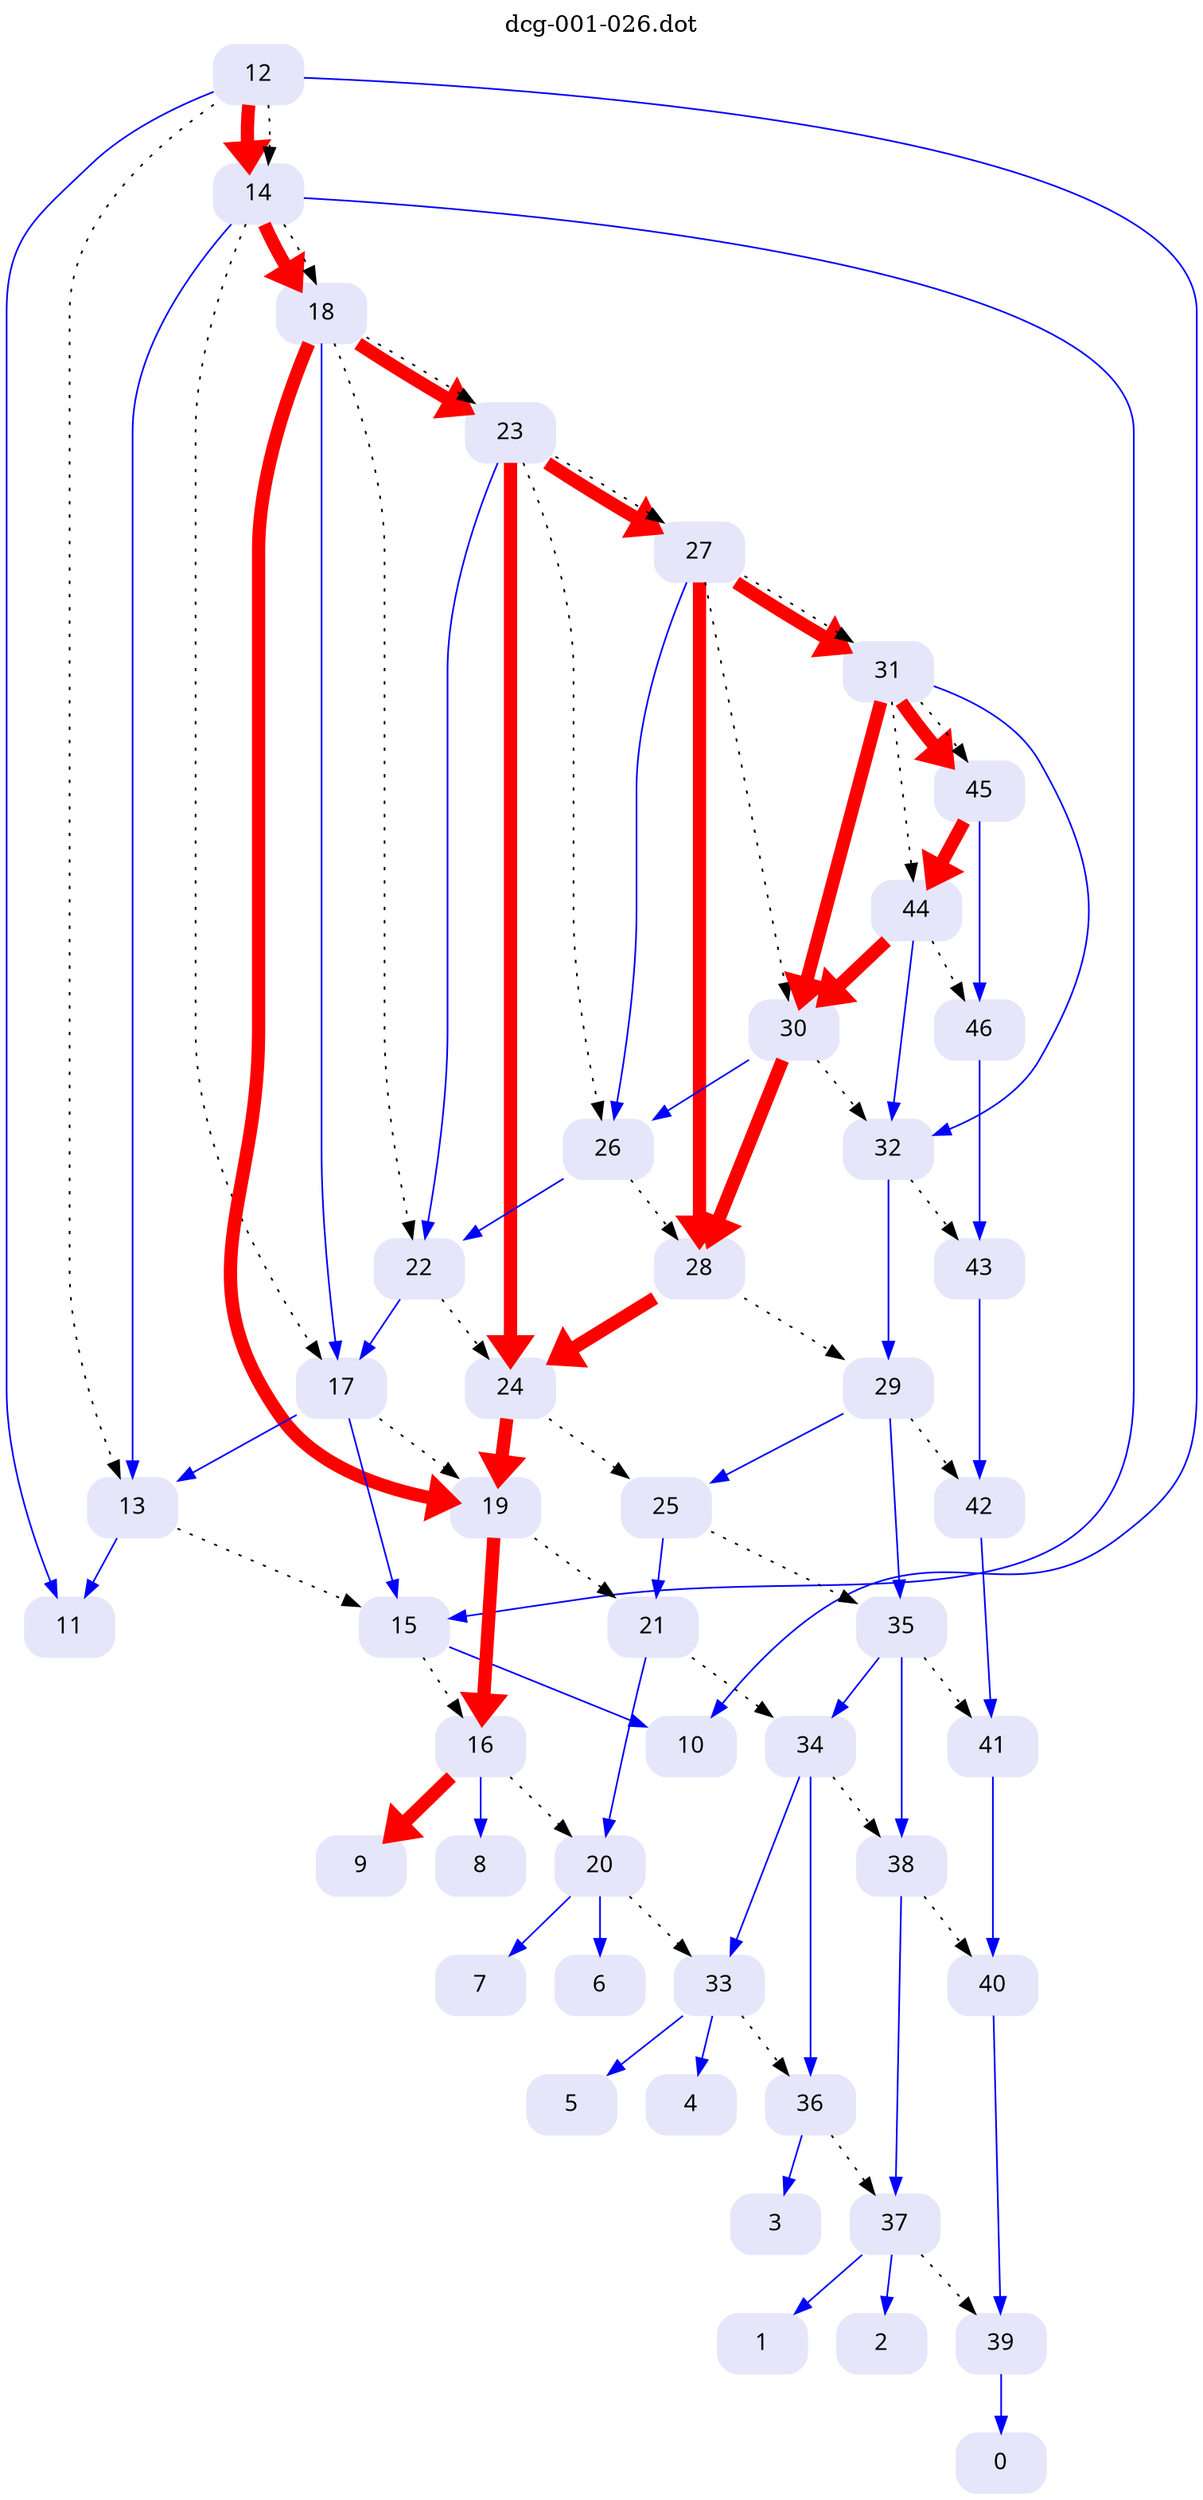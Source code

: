 digraph dcg_1 {
  labelloc="t";
  label="dcg-001-026.dot";
  node [fontname="sans-serif"];
  node [shape=box style="rounded,filled"];
  n12 [label="12" color=lavender];
  n12 -> n11 [color=blue penwidth=1];
  n12 -> n10 [color=blue penwidth=1];
  n12 -> n14 [color=red penwidth=8];
  n12 -> n13 [style=dotted,label=""];
  n12 -> n14 [style=dotted,label=""];
  n14 [label="14" color=lavender];
  n14 -> n13 [color=blue penwidth=1];
  n14 -> n15 [color=blue penwidth=1];
  n14 -> n18 [color=red penwidth=8];
  n14 -> n17 [style=dotted,label=""];
  n14 -> n18 [style=dotted,label=""];
  n18 [label="18" color=lavender];
  n18 -> n17 [color=blue penwidth=1];
  n18 -> n19 [color=red penwidth=8];
  n18 -> n23 [color=red penwidth=8];
  n18 -> n22 [style=dotted,label=""];
  n18 -> n23 [style=dotted,label=""];
  n23 [label="23" color=lavender];
  n23 -> n22 [color=blue penwidth=1];
  n23 -> n24 [color=red penwidth=8];
  n23 -> n27 [color=red penwidth=8];
  n23 -> n26 [style=dotted,label=""];
  n23 -> n27 [style=dotted,label=""];
  n27 [label="27" color=lavender];
  n27 -> n26 [color=blue penwidth=1];
  n27 -> n28 [color=red penwidth=8];
  n27 -> n31 [color=red penwidth=8];
  n27 -> n30 [style=dotted,label=""];
  n27 -> n31 [style=dotted,label=""];
  n31 [label="31" color=lavender];
  n31 -> n30 [color=red penwidth=8];
  n31 -> n32 [color=blue penwidth=1];
  n31 -> n45 [color=red penwidth=8];
  n31 -> n44 [style=dotted,label=""];
  n31 -> n45 [style=dotted,label=""];
  n45 [label="45" color=lavender];
  n45 -> n44 [color=red penwidth=8];
  n45 -> n46 [color=blue penwidth=1];
  n46 [label="46" color=lavender];
  n46 -> n43 [color=blue penwidth=1];
  n43 [label="43" color=lavender];
  n43 -> n42 [color=blue penwidth=1];
  n42 [label="42" color=lavender];
  n42 -> n41 [color=blue penwidth=1];
  n41 [label="41" color=lavender];
  n41 -> n40 [color=blue penwidth=1];
  n40 [label="40" color=lavender];
  n40 -> n39 [color=blue penwidth=1];
  n39 [label="39" color=lavender];
  n39 -> n0 [color=blue penwidth=1];
  n0 [label="0" color=lavender];
  n44 [label="44" color=lavender];
  n44 -> n30 [color=red penwidth=8];
  n44 -> n32 [color=blue penwidth=1];
  n44 -> n46 [style=dotted,label=""];
  n32 [label="32" color=lavender];
  n32 -> n29 [color=blue penwidth=1];
  n32 -> n43 [style=dotted,label=""];
  n29 [label="29" color=lavender];
  n29 -> n25 [color=blue penwidth=1];
  n29 -> n35 [color=blue penwidth=1];
  n29 -> n42 [style=dotted,label=""];
  n35 [label="35" color=lavender];
  n35 -> n34 [color=blue penwidth=1];
  n35 -> n38 [color=blue penwidth=1];
  n35 -> n41 [style=dotted,label=""];
  n38 [label="38" color=lavender];
  n38 -> n37 [color=blue penwidth=1];
  n38 -> n40 [style=dotted,label=""];
  n37 [label="37" color=lavender];
  n37 -> n2 [color=blue penwidth=1];
  n37 -> n1 [color=blue penwidth=1];
  n37 -> n39 [style=dotted,label=""];
  n1 [label="1" color=lavender];
  n2 [label="2" color=lavender];
  n34 [label="34" color=lavender];
  n34 -> n33 [color=blue penwidth=1];
  n34 -> n36 [color=blue penwidth=1];
  n34 -> n38 [style=dotted,label=""];
  n36 [label="36" color=lavender];
  n36 -> n3 [color=blue penwidth=1];
  n36 -> n37 [style=dotted,label=""];
  n3 [label="3" color=lavender];
  n33 [label="33" color=lavender];
  n33 -> n5 [color=blue penwidth=1];
  n33 -> n4 [color=blue penwidth=1];
  n33 -> n36 [style=dotted,label=""];
  n4 [label="4" color=lavender];
  n5 [label="5" color=lavender];
  n25 [label="25" color=lavender];
  n25 -> n21 [color=blue penwidth=1];
  n25 -> n35 [style=dotted,label=""];
  n21 [label="21" color=lavender];
  n21 -> n20 [color=blue penwidth=1];
  n21 -> n34 [style=dotted,label=""];
  n20 [label="20" color=lavender];
  n20 -> n7 [color=blue penwidth=1];
  n20 -> n6 [color=blue penwidth=1];
  n20 -> n33 [style=dotted,label=""];
  n6 [label="6" color=lavender];
  n7 [label="7" color=lavender];
  n30 [label="30" color=lavender];
  n30 -> n26 [color=blue penwidth=1];
  n30 -> n28 [color=red penwidth=8];
  n30 -> n32 [style=dotted,label=""];
  n28 [label="28" color=lavender];
  n28 -> n24 [color=red penwidth=8];
  n28 -> n29 [style=dotted,label=""];
  n24 [label="24" color=lavender];
  n24 -> n19 [color=red penwidth=8];
  n24 -> n25 [style=dotted,label=""];
  n19 [label="19" color=lavender];
  n19 -> n16 [color=red penwidth=8];
  n19 -> n21 [style=dotted,label=""];
  n16 [label="16" color=lavender];
  n16 -> n9 [color=red penwidth=8];
  n16 -> n8 [color=blue penwidth=1];
  n16 -> n20 [style=dotted,label=""];
  n8 [label="8" color=lavender];
  n9 [label="9" color=lavender];
  n26 [label="26" color=lavender];
  n26 -> n22 [color=blue penwidth=1];
  n26 -> n28 [style=dotted,label=""];
  n22 [label="22" color=lavender];
  n22 -> n17 [color=blue penwidth=1];
  n22 -> n24 [style=dotted,label=""];
  n17 [label="17" color=lavender];
  n17 -> n13 [color=blue penwidth=1];
  n17 -> n15 [color=blue penwidth=1];
  n17 -> n19 [style=dotted,label=""];
  n15 [label="15" color=lavender];
  n15 -> n10 [color=blue penwidth=1];
  n15 -> n16 [style=dotted,label=""];
  n10 [label="10" color=lavender];
  n13 [label="13" color=lavender];
  n13 -> n11 [color=blue penwidth=1];
  n13 -> n15 [style=dotted,label=""];
  n11 [label="11" color=lavender];
}
